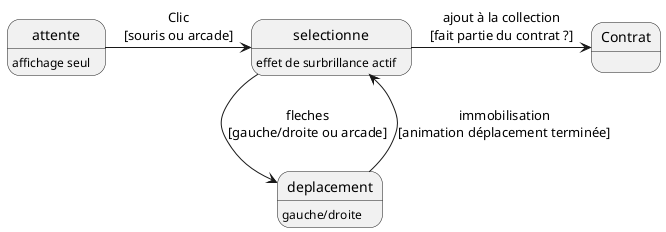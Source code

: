 @startuml "État des bandes"
state attente : affichage seul
state selectionne : effet de surbrillance actif
state deplacement : gauche/droite
state Contrat

attente -> selectionne : Clic\n[souris ou arcade]
selectionne -> deplacement : fleches\n[gauche/droite ou arcade]
deplacement --> selectionne :immobilisation\n[animation déplacement terminée]
selectionne -> Contrat :ajout à la collection\n[fait partie du contrat ?]
@enduml